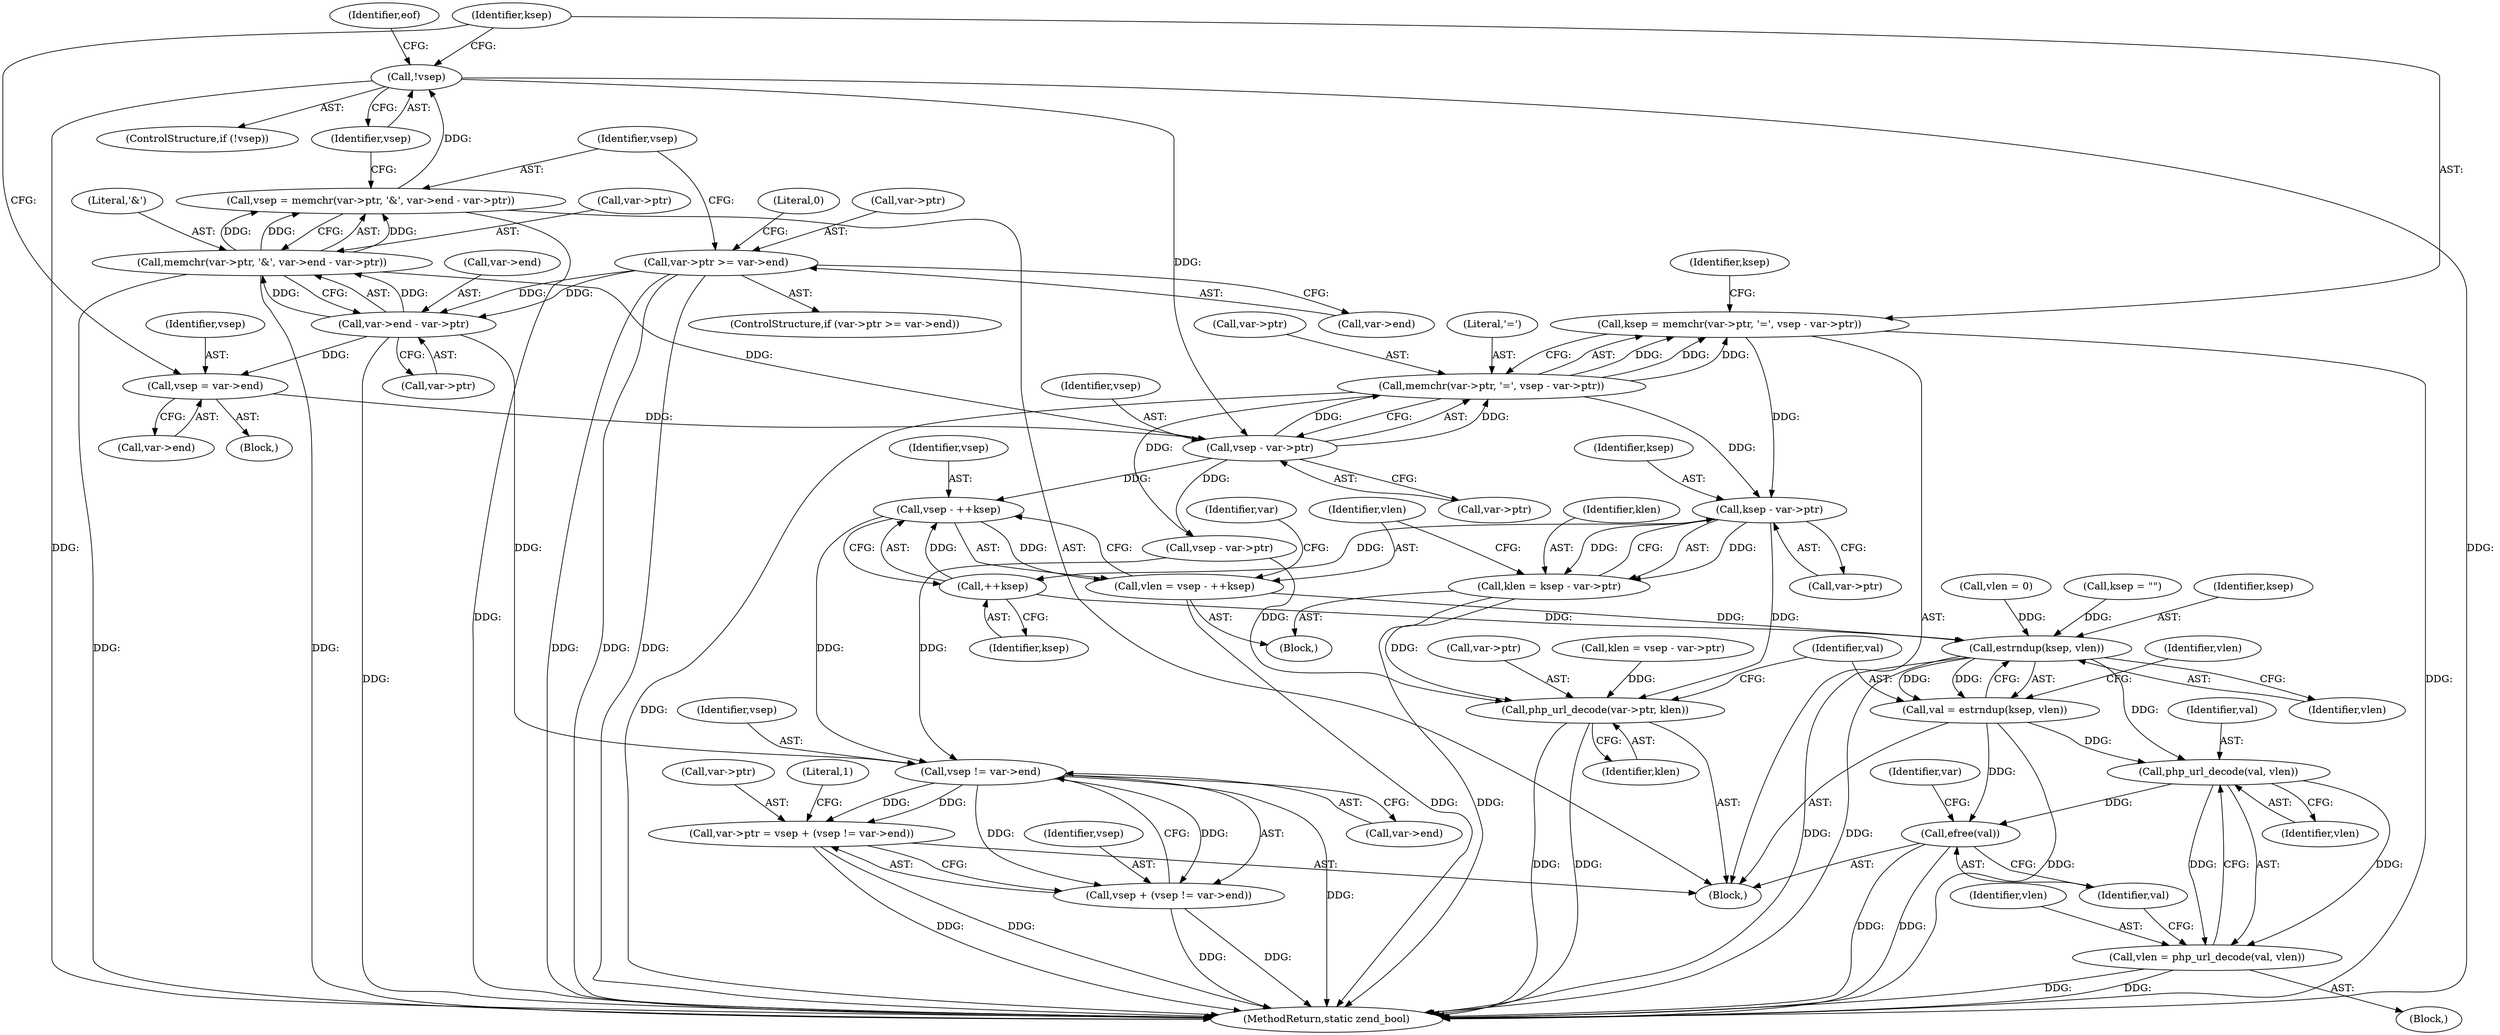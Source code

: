 digraph "1_php-src_0f8cf3b8497dc45c010c44ed9e96518e11e19fc3@API" {
"1000156" [label="(Call,ksep = memchr(var->ptr, '=', vsep - var->ptr))"];
"1000158" [label="(Call,memchr(var->ptr, '=', vsep - var->ptr))"];
"1000163" [label="(Call,vsep - var->ptr)"];
"1000140" [label="(Call,!vsep)"];
"1000125" [label="(Call,vsep = memchr(var->ptr, '&', var->end - var->ptr))"];
"1000127" [label="(Call,memchr(var->ptr, '&', var->end - var->ptr))"];
"1000132" [label="(Call,var->end - var->ptr)"];
"1000115" [label="(Call,var->ptr >= var->end)"];
"1000151" [label="(Call,vsep = var->end)"];
"1000177" [label="(Call,ksep - var->ptr)"];
"1000175" [label="(Call,klen = ksep - var->ptr)"];
"1000203" [label="(Call,php_url_decode(var->ptr, klen))"];
"1000186" [label="(Call,++ksep)"];
"1000184" [label="(Call,vsep - ++ksep)"];
"1000182" [label="(Call,vlen = vsep - ++ksep)"];
"1000210" [label="(Call,estrndup(ksep, vlen))"];
"1000208" [label="(Call,val = estrndup(ksep, vlen))"];
"1000218" [label="(Call,php_url_decode(val, vlen))"];
"1000216" [label="(Call,vlen = php_url_decode(val, vlen))"];
"1000222" [label="(Call,efree(val))"];
"1000230" [label="(Call,vsep != var->end)"];
"1000224" [label="(Call,var->ptr = vsep + (vsep != var->end))"];
"1000228" [label="(Call,vsep + (vsep != var->end))"];
"1000210" [label="(Call,estrndup(ksep, vlen))"];
"1000116" [label="(Call,var->ptr)"];
"1000208" [label="(Call,val = estrndup(ksep, vlen))"];
"1000200" [label="(Call,vlen = 0)"];
"1000224" [label="(Call,var->ptr = vsep + (vsep != var->end))"];
"1000164" [label="(Identifier,vsep)"];
"1000230" [label="(Call,vsep != var->end)"];
"1000114" [label="(ControlStructure,if (var->ptr >= var->end))"];
"1000179" [label="(Call,var->ptr)"];
"1000185" [label="(Identifier,vsep)"];
"1000126" [label="(Identifier,vsep)"];
"1000178" [label="(Identifier,ksep)"];
"1000237" [label="(MethodReturn,static zend_bool)"];
"1000131" [label="(Literal,'&')"];
"1000163" [label="(Call,vsep - var->ptr)"];
"1000184" [label="(Call,vsep - ++ksep)"];
"1000124" [label="(Literal,0)"];
"1000107" [label="(Block,)"];
"1000218" [label="(Call,php_url_decode(val, vlen))"];
"1000127" [label="(Call,memchr(var->ptr, '&', var->end - var->ptr))"];
"1000228" [label="(Call,vsep + (vsep != var->end))"];
"1000222" [label="(Call,efree(val))"];
"1000223" [label="(Identifier,val)"];
"1000232" [label="(Call,var->end)"];
"1000141" [label="(Identifier,vsep)"];
"1000159" [label="(Call,var->ptr)"];
"1000225" [label="(Call,var->ptr)"];
"1000183" [label="(Identifier,vlen)"];
"1000207" [label="(Identifier,klen)"];
"1000186" [label="(Call,++ksep)"];
"1000190" [label="(Call,ksep = \"\")"];
"1000187" [label="(Identifier,ksep)"];
"1000169" [label="(Identifier,ksep)"];
"1000204" [label="(Call,var->ptr)"];
"1000216" [label="(Call,vlen = php_url_decode(val, vlen))"];
"1000140" [label="(Call,!vsep)"];
"1000125" [label="(Call,vsep = memchr(var->ptr, '&', var->end - var->ptr))"];
"1000119" [label="(Call,var->end)"];
"1000205" [label="(Identifier,var)"];
"1000214" [label="(Identifier,vlen)"];
"1000158" [label="(Call,memchr(var->ptr, '=', vsep - var->ptr))"];
"1000156" [label="(Call,ksep = memchr(var->ptr, '=', vsep - var->ptr))"];
"1000151" [label="(Call,vsep = var->end)"];
"1000176" [label="(Identifier,klen)"];
"1000219" [label="(Identifier,val)"];
"1000133" [label="(Call,var->end)"];
"1000162" [label="(Literal,'=')"];
"1000150" [label="(Block,)"];
"1000165" [label="(Call,var->ptr)"];
"1000209" [label="(Identifier,val)"];
"1000203" [label="(Call,php_url_decode(var->ptr, klen))"];
"1000226" [label="(Identifier,var)"];
"1000229" [label="(Identifier,vsep)"];
"1000145" [label="(Identifier,eof)"];
"1000170" [label="(Block,)"];
"1000193" [label="(Call,klen = vsep - var->ptr)"];
"1000152" [label="(Identifier,vsep)"];
"1000211" [label="(Identifier,ksep)"];
"1000215" [label="(Block,)"];
"1000220" [label="(Identifier,vlen)"];
"1000212" [label="(Identifier,vlen)"];
"1000153" [label="(Call,var->end)"];
"1000236" [label="(Literal,1)"];
"1000115" [label="(Call,var->ptr >= var->end)"];
"1000157" [label="(Identifier,ksep)"];
"1000177" [label="(Call,ksep - var->ptr)"];
"1000195" [label="(Call,vsep - var->ptr)"];
"1000139" [label="(ControlStructure,if (!vsep))"];
"1000132" [label="(Call,var->end - var->ptr)"];
"1000175" [label="(Call,klen = ksep - var->ptr)"];
"1000217" [label="(Identifier,vlen)"];
"1000231" [label="(Identifier,vsep)"];
"1000128" [label="(Call,var->ptr)"];
"1000136" [label="(Call,var->ptr)"];
"1000182" [label="(Call,vlen = vsep - ++ksep)"];
"1000156" -> "1000107"  [label="AST: "];
"1000156" -> "1000158"  [label="CFG: "];
"1000157" -> "1000156"  [label="AST: "];
"1000158" -> "1000156"  [label="AST: "];
"1000169" -> "1000156"  [label="CFG: "];
"1000156" -> "1000237"  [label="DDG: "];
"1000158" -> "1000156"  [label="DDG: "];
"1000158" -> "1000156"  [label="DDG: "];
"1000158" -> "1000156"  [label="DDG: "];
"1000156" -> "1000177"  [label="DDG: "];
"1000158" -> "1000163"  [label="CFG: "];
"1000159" -> "1000158"  [label="AST: "];
"1000162" -> "1000158"  [label="AST: "];
"1000163" -> "1000158"  [label="AST: "];
"1000158" -> "1000237"  [label="DDG: "];
"1000163" -> "1000158"  [label="DDG: "];
"1000163" -> "1000158"  [label="DDG: "];
"1000158" -> "1000177"  [label="DDG: "];
"1000158" -> "1000195"  [label="DDG: "];
"1000163" -> "1000165"  [label="CFG: "];
"1000164" -> "1000163"  [label="AST: "];
"1000165" -> "1000163"  [label="AST: "];
"1000140" -> "1000163"  [label="DDG: "];
"1000151" -> "1000163"  [label="DDG: "];
"1000127" -> "1000163"  [label="DDG: "];
"1000163" -> "1000184"  [label="DDG: "];
"1000163" -> "1000195"  [label="DDG: "];
"1000140" -> "1000139"  [label="AST: "];
"1000140" -> "1000141"  [label="CFG: "];
"1000141" -> "1000140"  [label="AST: "];
"1000145" -> "1000140"  [label="CFG: "];
"1000157" -> "1000140"  [label="CFG: "];
"1000140" -> "1000237"  [label="DDG: "];
"1000140" -> "1000237"  [label="DDG: "];
"1000125" -> "1000140"  [label="DDG: "];
"1000125" -> "1000107"  [label="AST: "];
"1000125" -> "1000127"  [label="CFG: "];
"1000126" -> "1000125"  [label="AST: "];
"1000127" -> "1000125"  [label="AST: "];
"1000141" -> "1000125"  [label="CFG: "];
"1000125" -> "1000237"  [label="DDG: "];
"1000127" -> "1000125"  [label="DDG: "];
"1000127" -> "1000125"  [label="DDG: "];
"1000127" -> "1000125"  [label="DDG: "];
"1000127" -> "1000132"  [label="CFG: "];
"1000128" -> "1000127"  [label="AST: "];
"1000131" -> "1000127"  [label="AST: "];
"1000132" -> "1000127"  [label="AST: "];
"1000127" -> "1000237"  [label="DDG: "];
"1000127" -> "1000237"  [label="DDG: "];
"1000132" -> "1000127"  [label="DDG: "];
"1000132" -> "1000127"  [label="DDG: "];
"1000132" -> "1000136"  [label="CFG: "];
"1000133" -> "1000132"  [label="AST: "];
"1000136" -> "1000132"  [label="AST: "];
"1000132" -> "1000237"  [label="DDG: "];
"1000115" -> "1000132"  [label="DDG: "];
"1000115" -> "1000132"  [label="DDG: "];
"1000132" -> "1000151"  [label="DDG: "];
"1000132" -> "1000230"  [label="DDG: "];
"1000115" -> "1000114"  [label="AST: "];
"1000115" -> "1000119"  [label="CFG: "];
"1000116" -> "1000115"  [label="AST: "];
"1000119" -> "1000115"  [label="AST: "];
"1000124" -> "1000115"  [label="CFG: "];
"1000126" -> "1000115"  [label="CFG: "];
"1000115" -> "1000237"  [label="DDG: "];
"1000115" -> "1000237"  [label="DDG: "];
"1000115" -> "1000237"  [label="DDG: "];
"1000151" -> "1000150"  [label="AST: "];
"1000151" -> "1000153"  [label="CFG: "];
"1000152" -> "1000151"  [label="AST: "];
"1000153" -> "1000151"  [label="AST: "];
"1000157" -> "1000151"  [label="CFG: "];
"1000177" -> "1000175"  [label="AST: "];
"1000177" -> "1000179"  [label="CFG: "];
"1000178" -> "1000177"  [label="AST: "];
"1000179" -> "1000177"  [label="AST: "];
"1000175" -> "1000177"  [label="CFG: "];
"1000177" -> "1000175"  [label="DDG: "];
"1000177" -> "1000175"  [label="DDG: "];
"1000177" -> "1000186"  [label="DDG: "];
"1000177" -> "1000203"  [label="DDG: "];
"1000175" -> "1000170"  [label="AST: "];
"1000176" -> "1000175"  [label="AST: "];
"1000183" -> "1000175"  [label="CFG: "];
"1000175" -> "1000237"  [label="DDG: "];
"1000175" -> "1000203"  [label="DDG: "];
"1000203" -> "1000107"  [label="AST: "];
"1000203" -> "1000207"  [label="CFG: "];
"1000204" -> "1000203"  [label="AST: "];
"1000207" -> "1000203"  [label="AST: "];
"1000209" -> "1000203"  [label="CFG: "];
"1000203" -> "1000237"  [label="DDG: "];
"1000203" -> "1000237"  [label="DDG: "];
"1000195" -> "1000203"  [label="DDG: "];
"1000193" -> "1000203"  [label="DDG: "];
"1000186" -> "1000184"  [label="AST: "];
"1000186" -> "1000187"  [label="CFG: "];
"1000187" -> "1000186"  [label="AST: "];
"1000184" -> "1000186"  [label="CFG: "];
"1000186" -> "1000184"  [label="DDG: "];
"1000186" -> "1000210"  [label="DDG: "];
"1000184" -> "1000182"  [label="AST: "];
"1000185" -> "1000184"  [label="AST: "];
"1000182" -> "1000184"  [label="CFG: "];
"1000184" -> "1000182"  [label="DDG: "];
"1000184" -> "1000230"  [label="DDG: "];
"1000182" -> "1000170"  [label="AST: "];
"1000183" -> "1000182"  [label="AST: "];
"1000205" -> "1000182"  [label="CFG: "];
"1000182" -> "1000237"  [label="DDG: "];
"1000182" -> "1000210"  [label="DDG: "];
"1000210" -> "1000208"  [label="AST: "];
"1000210" -> "1000212"  [label="CFG: "];
"1000211" -> "1000210"  [label="AST: "];
"1000212" -> "1000210"  [label="AST: "];
"1000208" -> "1000210"  [label="CFG: "];
"1000210" -> "1000237"  [label="DDG: "];
"1000210" -> "1000237"  [label="DDG: "];
"1000210" -> "1000208"  [label="DDG: "];
"1000210" -> "1000208"  [label="DDG: "];
"1000190" -> "1000210"  [label="DDG: "];
"1000200" -> "1000210"  [label="DDG: "];
"1000210" -> "1000218"  [label="DDG: "];
"1000208" -> "1000107"  [label="AST: "];
"1000209" -> "1000208"  [label="AST: "];
"1000214" -> "1000208"  [label="CFG: "];
"1000208" -> "1000237"  [label="DDG: "];
"1000208" -> "1000218"  [label="DDG: "];
"1000208" -> "1000222"  [label="DDG: "];
"1000218" -> "1000216"  [label="AST: "];
"1000218" -> "1000220"  [label="CFG: "];
"1000219" -> "1000218"  [label="AST: "];
"1000220" -> "1000218"  [label="AST: "];
"1000216" -> "1000218"  [label="CFG: "];
"1000218" -> "1000216"  [label="DDG: "];
"1000218" -> "1000216"  [label="DDG: "];
"1000218" -> "1000222"  [label="DDG: "];
"1000216" -> "1000215"  [label="AST: "];
"1000217" -> "1000216"  [label="AST: "];
"1000223" -> "1000216"  [label="CFG: "];
"1000216" -> "1000237"  [label="DDG: "];
"1000216" -> "1000237"  [label="DDG: "];
"1000222" -> "1000107"  [label="AST: "];
"1000222" -> "1000223"  [label="CFG: "];
"1000223" -> "1000222"  [label="AST: "];
"1000226" -> "1000222"  [label="CFG: "];
"1000222" -> "1000237"  [label="DDG: "];
"1000222" -> "1000237"  [label="DDG: "];
"1000230" -> "1000228"  [label="AST: "];
"1000230" -> "1000232"  [label="CFG: "];
"1000231" -> "1000230"  [label="AST: "];
"1000232" -> "1000230"  [label="AST: "];
"1000228" -> "1000230"  [label="CFG: "];
"1000230" -> "1000237"  [label="DDG: "];
"1000230" -> "1000224"  [label="DDG: "];
"1000230" -> "1000224"  [label="DDG: "];
"1000230" -> "1000228"  [label="DDG: "];
"1000230" -> "1000228"  [label="DDG: "];
"1000195" -> "1000230"  [label="DDG: "];
"1000224" -> "1000107"  [label="AST: "];
"1000224" -> "1000228"  [label="CFG: "];
"1000225" -> "1000224"  [label="AST: "];
"1000228" -> "1000224"  [label="AST: "];
"1000236" -> "1000224"  [label="CFG: "];
"1000224" -> "1000237"  [label="DDG: "];
"1000224" -> "1000237"  [label="DDG: "];
"1000229" -> "1000228"  [label="AST: "];
"1000228" -> "1000237"  [label="DDG: "];
"1000228" -> "1000237"  [label="DDG: "];
}
